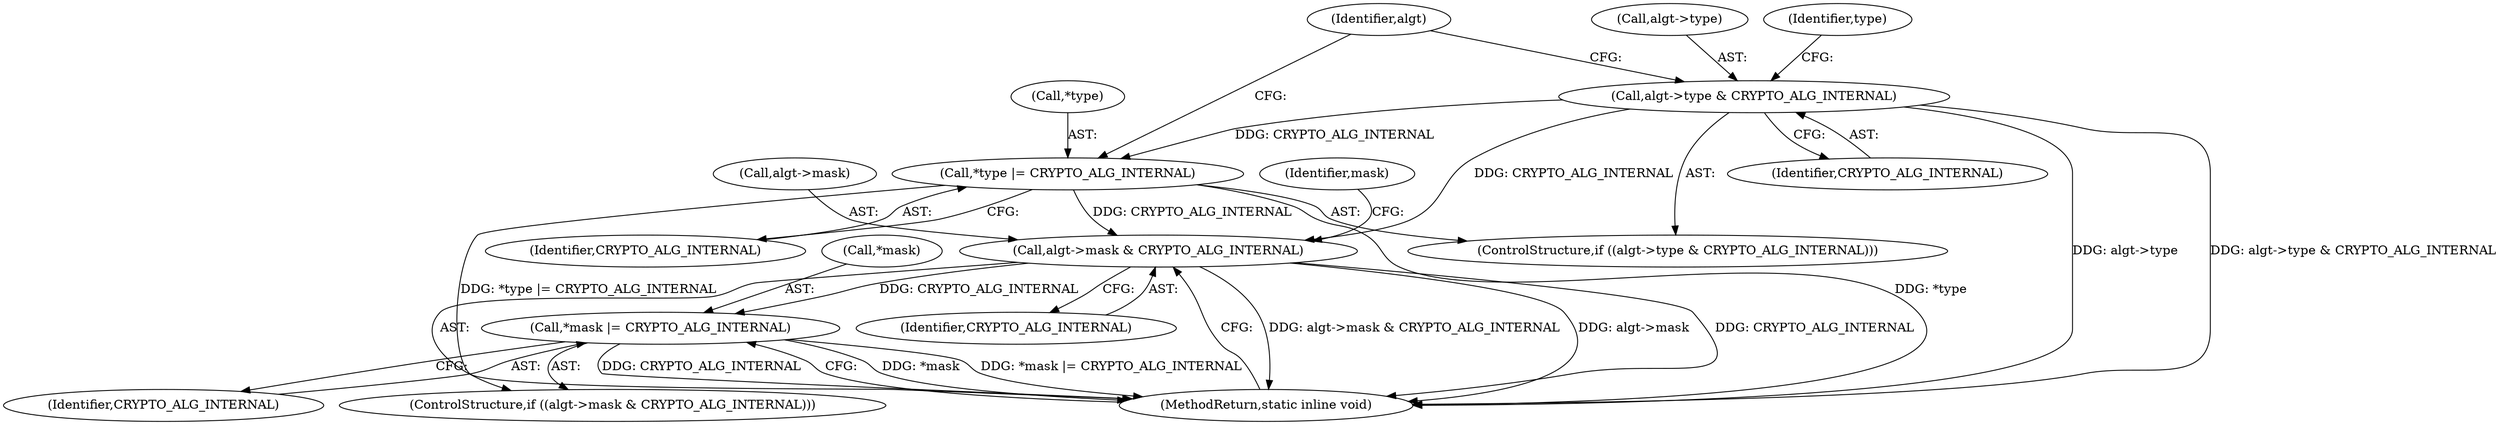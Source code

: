 digraph "0_linux_48a992727d82cb7db076fa15d372178743b1f4cd@pointer" {
"1000115" [label="(Call,algt->type & CRYPTO_ALG_INTERNAL)"];
"1000120" [label="(Call,*type |= CRYPTO_ALG_INTERNAL)"];
"1000125" [label="(Call,algt->mask & CRYPTO_ALG_INTERNAL)"];
"1000130" [label="(Call,*mask |= CRYPTO_ALG_INTERNAL)"];
"1000120" [label="(Call,*type |= CRYPTO_ALG_INTERNAL)"];
"1000127" [label="(Identifier,algt)"];
"1000134" [label="(MethodReturn,static inline void)"];
"1000115" [label="(Call,algt->type & CRYPTO_ALG_INTERNAL)"];
"1000124" [label="(ControlStructure,if ((algt->mask & CRYPTO_ALG_INTERNAL)))"];
"1000123" [label="(Identifier,CRYPTO_ALG_INTERNAL)"];
"1000131" [label="(Call,*mask)"];
"1000121" [label="(Call,*type)"];
"1000119" [label="(Identifier,CRYPTO_ALG_INTERNAL)"];
"1000126" [label="(Call,algt->mask)"];
"1000132" [label="(Identifier,mask)"];
"1000129" [label="(Identifier,CRYPTO_ALG_INTERNAL)"];
"1000125" [label="(Call,algt->mask & CRYPTO_ALG_INTERNAL)"];
"1000116" [label="(Call,algt->type)"];
"1000133" [label="(Identifier,CRYPTO_ALG_INTERNAL)"];
"1000114" [label="(ControlStructure,if ((algt->type & CRYPTO_ALG_INTERNAL)))"];
"1000122" [label="(Identifier,type)"];
"1000130" [label="(Call,*mask |= CRYPTO_ALG_INTERNAL)"];
"1000115" -> "1000114"  [label="AST: "];
"1000115" -> "1000119"  [label="CFG: "];
"1000116" -> "1000115"  [label="AST: "];
"1000119" -> "1000115"  [label="AST: "];
"1000122" -> "1000115"  [label="CFG: "];
"1000127" -> "1000115"  [label="CFG: "];
"1000115" -> "1000134"  [label="DDG: algt->type & CRYPTO_ALG_INTERNAL"];
"1000115" -> "1000134"  [label="DDG: algt->type"];
"1000115" -> "1000120"  [label="DDG: CRYPTO_ALG_INTERNAL"];
"1000115" -> "1000125"  [label="DDG: CRYPTO_ALG_INTERNAL"];
"1000120" -> "1000114"  [label="AST: "];
"1000120" -> "1000123"  [label="CFG: "];
"1000121" -> "1000120"  [label="AST: "];
"1000123" -> "1000120"  [label="AST: "];
"1000127" -> "1000120"  [label="CFG: "];
"1000120" -> "1000134"  [label="DDG: *type"];
"1000120" -> "1000134"  [label="DDG: *type |= CRYPTO_ALG_INTERNAL"];
"1000120" -> "1000125"  [label="DDG: CRYPTO_ALG_INTERNAL"];
"1000125" -> "1000124"  [label="AST: "];
"1000125" -> "1000129"  [label="CFG: "];
"1000126" -> "1000125"  [label="AST: "];
"1000129" -> "1000125"  [label="AST: "];
"1000132" -> "1000125"  [label="CFG: "];
"1000134" -> "1000125"  [label="CFG: "];
"1000125" -> "1000134"  [label="DDG: algt->mask & CRYPTO_ALG_INTERNAL"];
"1000125" -> "1000134"  [label="DDG: algt->mask"];
"1000125" -> "1000134"  [label="DDG: CRYPTO_ALG_INTERNAL"];
"1000125" -> "1000130"  [label="DDG: CRYPTO_ALG_INTERNAL"];
"1000130" -> "1000124"  [label="AST: "];
"1000130" -> "1000133"  [label="CFG: "];
"1000131" -> "1000130"  [label="AST: "];
"1000133" -> "1000130"  [label="AST: "];
"1000134" -> "1000130"  [label="CFG: "];
"1000130" -> "1000134"  [label="DDG: *mask"];
"1000130" -> "1000134"  [label="DDG: *mask |= CRYPTO_ALG_INTERNAL"];
"1000130" -> "1000134"  [label="DDG: CRYPTO_ALG_INTERNAL"];
}
